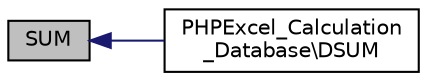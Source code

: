 digraph "SUM"
{
  edge [fontname="Helvetica",fontsize="10",labelfontname="Helvetica",labelfontsize="10"];
  node [fontname="Helvetica",fontsize="10",shape=record];
  rankdir="LR";
  Node153 [label="SUM",height=0.2,width=0.4,color="black", fillcolor="grey75", style="filled", fontcolor="black"];
  Node153 -> Node154 [dir="back",color="midnightblue",fontsize="10",style="solid",fontname="Helvetica"];
  Node154 [label="PHPExcel_Calculation\l_Database\\DSUM",height=0.2,width=0.4,color="black", fillcolor="white", style="filled",URL="$class_p_h_p_excel___calculation___database.html#a3565d8ca9ba9b9fe51f3bf15339481fc"];
}
